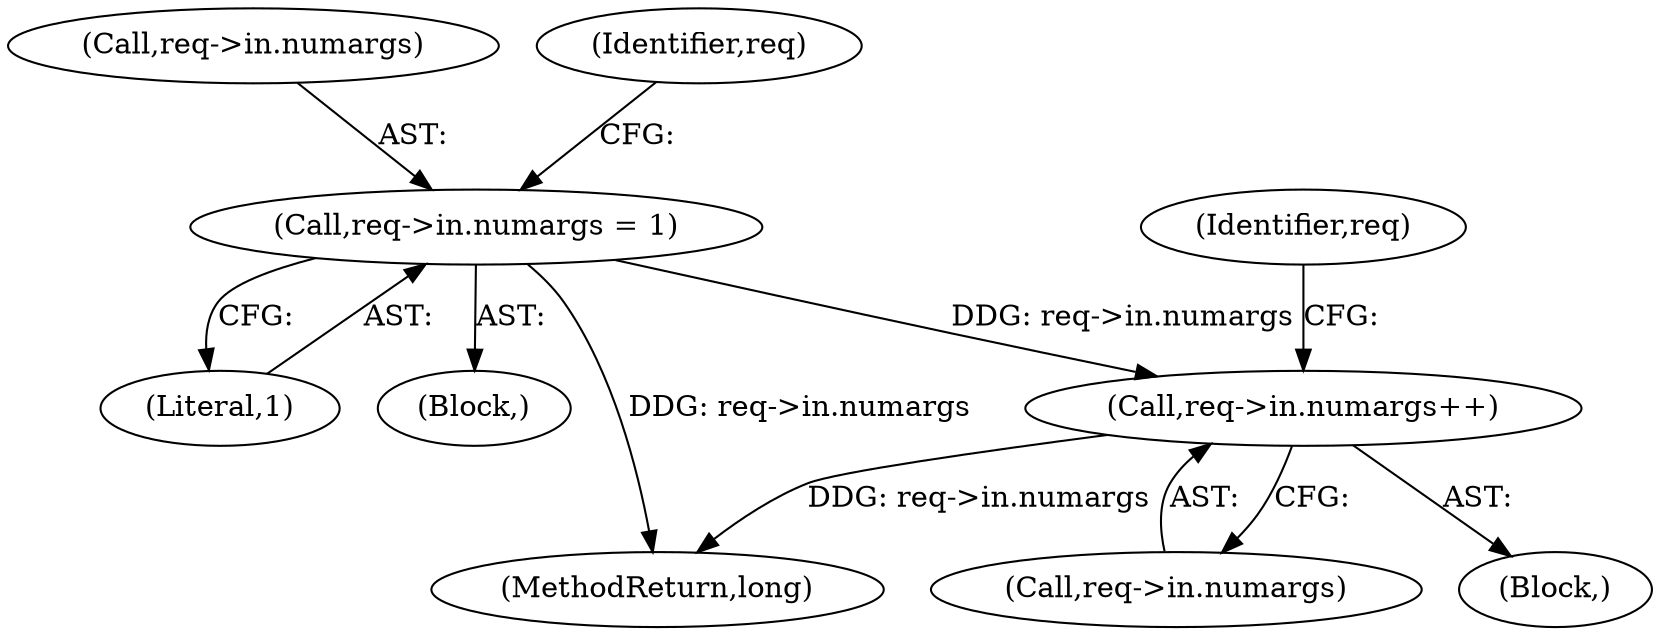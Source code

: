 digraph "0_linux_7572777eef78ebdee1ecb7c258c0ef94d35bad16@pointer" {
"1000361" [label="(Call,req->in.numargs = 1)"];
"1000395" [label="(Call,req->in.numargs++)"];
"1000362" [label="(Call,req->in.numargs)"];
"1000664" [label="(MethodReturn,long)"];
"1000394" [label="(Block,)"];
"1000373" [label="(Identifier,req)"];
"1000367" [label="(Literal,1)"];
"1000395" [label="(Call,req->in.numargs++)"];
"1000361" [label="(Call,req->in.numargs = 1)"];
"1000113" [label="(Block,)"];
"1000406" [label="(Identifier,req)"];
"1000396" [label="(Call,req->in.numargs)"];
"1000361" -> "1000113"  [label="AST: "];
"1000361" -> "1000367"  [label="CFG: "];
"1000362" -> "1000361"  [label="AST: "];
"1000367" -> "1000361"  [label="AST: "];
"1000373" -> "1000361"  [label="CFG: "];
"1000361" -> "1000664"  [label="DDG: req->in.numargs"];
"1000361" -> "1000395"  [label="DDG: req->in.numargs"];
"1000395" -> "1000394"  [label="AST: "];
"1000395" -> "1000396"  [label="CFG: "];
"1000396" -> "1000395"  [label="AST: "];
"1000406" -> "1000395"  [label="CFG: "];
"1000395" -> "1000664"  [label="DDG: req->in.numargs"];
}
